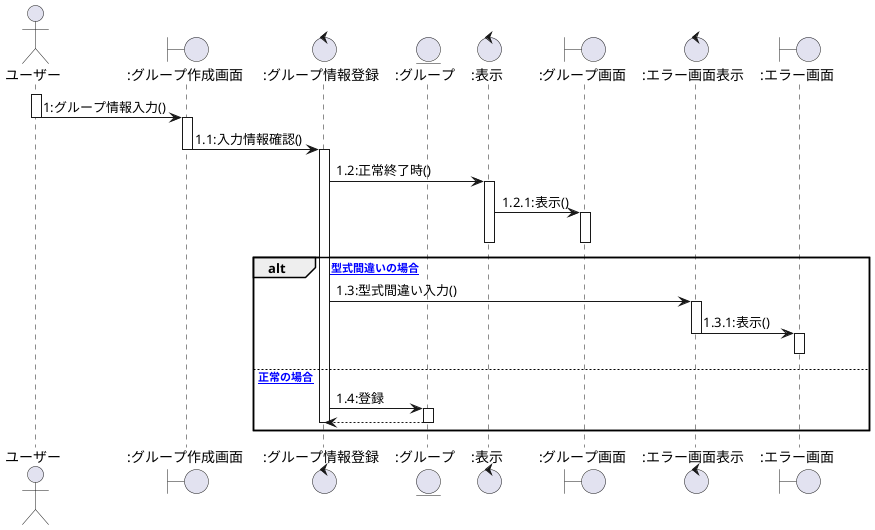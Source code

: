 @startuml グループ作成シーケンス図
actor ユーザー as 0
boundary ":グループ作成画面" as a
control ":グループ情報登録" as b
entity ":グループ" as c
control ":表示" as d
boundary ":グループ画面" as e
control ":エラー画面表示" as f
boundary ":エラー画面" as g

activate 0
    0 -> a:1:グループ情報入力()
    deactivate 0
    activate a
    a -> b:1.1:入力情報確認()
    deactivate a
    activate b
    b -> d:1.2:正常終了時()
    activate d
    d -> e:1.2.1:表示()
    activate e
    deactivate e
    deactivate d
    alt [型式間違いの場合]
    b -> f:1.3:型式間違い入力()
    activate f
    f -> g:1.3.1:表示()
    deactivate f
    activate g
    g -[hidden]> g
    deactivate g
    else [正常の場合]
    b -> c:1.4:登録
    activate c
    c --> b
    deactivate c
    deactivate b
    end
@enduml

@startuml グループ参加シーケンス図
actor ユーザー as 0
boundary ":グループ参加画面" as a
control ":入力内容照合" as b
entity ":グループ" as c
control ":表示" as d
boundary ":グループ画面" as e
control ":エラー画面表示" as f
boundary ":エラー画面" as g

activate 0
    0 -> a:1:グループID、パスワード入力()
    deactivate 0
    activate a
    a -> b:1.2:入力内容確認()
    deactivate a
    activate b
    b -> c:1.3:照合()
    activate c
    c --> b
    deactivate c
    alt [正常な場合]
    b -> d:1.4:正常終了時()
    activate d
    d -> e:1.4.1:表示()
    activate e
    deactivate e
    deactivate d
    else [入力間違いの場合]
    b -> f:1.5:入力間違い()
    activate f
    deactivate b
    f -> g:1.5.1:表示()
    deactivate f
    activate g
    g -[hidden]> g
    deactivate g
    end
@enduml

@startuml グループ退出シーケンス図
actor ユーザー as 0
boundary ":グループ確認画面" as a
control ":表示" as b
boundary ":退出ダイアログ" as c
control ":更新" as d
entity ":グループ" as e
control ":表示" as f
boundary ":トップページ" as g
control ":表示" as h
boundary ":退出処理エラー" as i

activate 0
    0 -> a:1:退出をクリック()
    activate a
    a -> b:1.1:入力内容確認()
    deactivate a
    activate b
    b -> c:1.1.1:表示()
    deactivate b
    activate c
    0 -> c:1.2:はい/いいえを選択()
    deactivate 0
    alt [「いいえ」を選択した場合]
    c -> a:2.1:いいえ選択時()
    activate a
    a -[hidden]> a
    deactivate a
    else [「はい」を選択した場合]
    c -> d:2.2:起動()
    activate d
    d -> f:3.1:正常終了時()
    activate f
    f -> g:3.1.1表示()
    activate g
    deactivate f
    deactivate g
    d -> h:3.2:システム不良時()
    activate h
    h -> i:3.2.1:表示()
    deactivate h
    activate i
    d -> e:3.3:更新()
    activate e
    e --> d
    deactivate c
    deactivate d
    deactivate e
    deactivate i
    
    end
@enduml

@startuml 状況変更シーケンス図
actor ユーザー as 0
boundary ":マップ画面" as a
control ":ユーザー状況変更" as b
entity ":ユーザー" as c
control ":表示" as d
boundary ":マップ画面" as e
control ":表示" as f
boundary ":情報更新エラー画面" as g

activate 0
    0 -> a:1:自分の状況をクリック()
    deactivate 0
    activate a
    a -> b:1.1:変更確認()
    deactivate a
    alt [正常な場合]
    activate b
    b -> d:1.2:正常終了時()
    activate d
    d -> e:1.2.1:表示()
    activate e
    deactivate e
    deactivate d
    b -> c:1.3:変更()
    activate c
    c --> b
    deactivate c 
    else [不良な場合]
    b -> f:1.4:システム不良時()
    activate f
    f -> g:1.4.1表示()
    activate g
    deactivate b
    deactivate f
    deactivate g
    end
@enduml

@startuml ルート表示シーケンス図
actor ユーザー as 0
boundary ":マップ画面" as a
control ":位置情報取得" as b
entity ":位置情報" as c
control ":ルート作成" as d
boundary ":マップ画面" as e
control ":表示" as f
boundary ":ルート更新エラー画面" as g

activate 0
    0 -> a:1:ルート作成()
    deactivate 0
    activate a
    a -> b:1.1:起動()
    deactivate a
    alt [正常な場合]
    activate b
    b -> d:1.2:正常終了時()
    activate d
    d -> e:1.2.1:表示()
    activate e
    deactivate e
    deactivate d
    b -> c:1.3:位置情報()
    activate c
    c --> b
    deactivate c
    else [不良な場合]
    b -> f:1.4:システム不良時()
    activate f
    f -> g:1.4.1:表示()
    activate g
    deactivate b
    deactivate f
    deactivate g
    end
@enduml

@startuml システム管理者チャットシーケンス図
actor ユーザー as 0
boundary ":トップページ" as a
control ":取得" as b
entity ":メッセージ" as c
control ":表示" as d
boundary ":チャット更新エラー画面" as e
boundary ":チャット画面" as f
control ":追加" as g
entity ":メッセージ" as h

activate 0
    0 -> a:1:チャットをクリック()
    deactivate 0
    activate a
    a -> b:1.1:取得()
    deactivate a
    activate b
    b -> c:1.2:表示()
    activate c
    c --> b
    deactivate c
    alt [異常な場合]
    b -> d:1.3:システム不良時()
    activate d
    d --> b
    d -> e:1.3.1:表示()
    deactivate d
    activate e
    e -[hidden]-> e
    deactivate e
    else [正常な場合]
    b -> d:1.4:正常終了時()
    
    activate d
    d --> b
    d -> f:1.4.1:表示()
    deactivate b
    activate f
    
    f --> d
    deactivate d
    0 -> f:1.5:メッセージを送信()
    activate 0
    f --> 0
    deactivate 0
    f -> g:2.1:追加()
    activate g
    g --> f
    deactivate f
    g -> h:2.2:追加()
    activate h
    h --> g
    deactivate h
    deactivate g
    end
    

@enduml

@startuml 位置情報表示シーケンス図
actor ユーザー as 0
boundary ":マップ画面" as a
control ":データ取得" as b
entity ":位置情報" as c
control ":表示" as d
boundary ":マップ画面" as e
control ":表示" as f
boundary ":エラー内容ポップアップ" as g
control ":表示" as h
boundary ":マップ画面" as i

activate 0
    0 -> a:1:マップ選択()
    deactivate 0
    activate a
    a -> b:1.1:取得()
    deactivate a
    alt [正常な場合]
    activate b
    b -> d:1.1.1正常終了時()
    activate d
    d -> e:1.1.2:表示()
    activate e
    deactivate d
    deactivate e
    b -> c:1.2:位置情報表示()
    activate c
    c --> b
    deactivate c 
    else [取得できない場合]
    b -> f:1.3:自身の位置情報が取得できない場合()
    activate f
    f -> g:1.3.1:マップ上表示()
    activate g
    deactivate f
    deactivate g
    deactivate d
    b -> h:1.4:グループメンバーの位置情報が取得ができない場合()
    activate h
    h -> i:1.4.1:表示()
    activate i
    deactivate b
    deactivate h
    deactivate i
    end
@enduml

@startuml パスワード変更シーケンス図

actor ユーザー as 0
Boundary ":ログイン画面" as a
Boundary ":パスワード忘れ画面" as b
Control ":メールアドレス認証" as c
Entity ":ユーザー" as d
Boundary ":メール送信" as e
Boundary ":メールアドレスエラー" as f
Boundary ":パスワード変更画面" as g
Control ":パスワード更新" as h
Entity ":ユーザー" as i
Boundary ":ログイン画面" as j
Boundary ":パスワードエラー" as k

activate 0
    0 -> a :1: パスワード忘れた場合をクリック()
activate a
    a -> b :1.1: 表示()
deactivate a
activate b

    0 -> b :2: メールアドレスを入力する()
    b -> c :2.1: 起動()
deactivate b
activate c
    c -> d :2.2.1: メールアドレス認証()
activate d
    c <-- d
deactivate d
alt [正常]
    c -> e :2.2.2: 送信()
activate e
deactivate e
else [メールアドレス無効時]
    c -> f :2.2.3: エラー発生時:表示()
deactivate c
activate f
f -[hidden]-> f
deactivate f
end

activate 0
    0 -> g :3: 新規パスワードを入力()
activate g
    g -> h :3.1: 起動()
deactivate g
activate h
    h -> i :3.1.1: パスワード更新()
activate i
    h <-- i
deactivate i
alt [正常]
    h -> j :3.1.2: 送信()
activate j
deactivate j
else [パスワードエラー時]
    h -> k :3.1.3: エラー発生時:表示()
deactivate h
activate k
k -[hidden]-> k
deactivate k
end
deactivate 0

@enduml